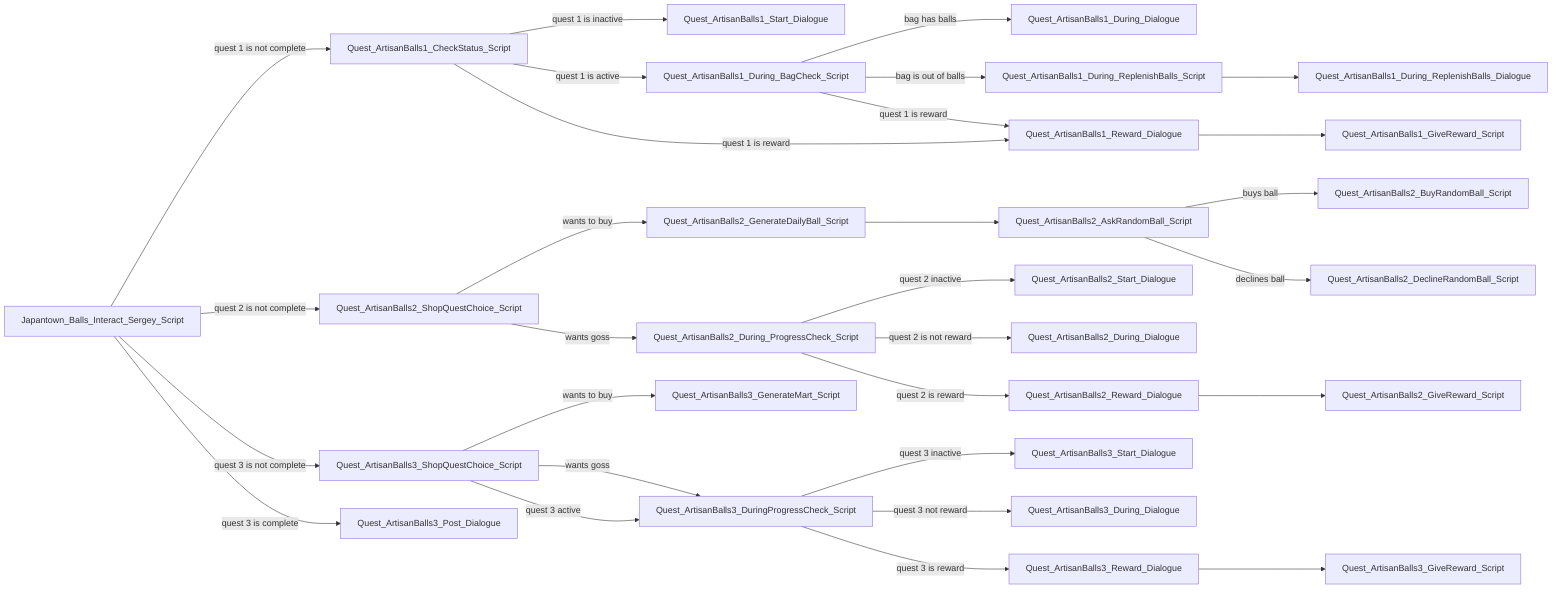 graph LR
    A[Japantown_Balls_Interact_Sergey_Script]
        
    C[Quest_ArtisanBalls1_CheckStatus_Script]
    D[Quest_ArtisanBalls1_Start_Dialogue]
    E[Quest_ArtisanBalls1_During_BagCheck_Script]
    F[Quest_ArtisanBalls1_During_Dialogue]
    G[Quest_ArtisanBalls1_During_ReplenishBalls_Script]
    H[Quest_ArtisanBalls1_During_ReplenishBalls_Dialogue]
    I[Quest_ArtisanBalls1_Reward_Dialogue]
    J[Quest_ArtisanBalls1_GiveReward_Script]
    
    K[Quest_ArtisanBalls2_ShopQuestChoice_Script]
    L[Quest_ArtisanBalls2_GenerateDailyBall_Script]
    M[Quest_ArtisanBalls2_AskRandomBall_Script]
    N[Quest_ArtisanBalls2_BuyRandomBall_Script]
    O[Quest_ArtisanBalls2_DeclineRandomBall_Script]
    P[Quest_ArtisanBalls2_Start_Dialogue]
    Q[Quest_ArtisanBalls2_During_ProgressCheck_Script]
    R[Quest_ArtisanBalls2_During_Dialogue]
    S[Quest_ArtisanBalls2_Reward_Dialogue]
    T[Quest_ArtisanBalls2_GiveReward_Script]
    
    U[Quest_ArtisanBalls3_ShopQuestChoice_Script]
    V[Quest_ArtisanBalls3_GenerateMart_Script]
    BB[Quest_ArtisanBalls3_DuringProgressCheck_Script]
    W[Quest_ArtisanBalls3_Start_Dialogue]
    X[Quest_ArtisanBalls3_During_Dialogue]
    Y[Quest_ArtisanBalls3_Reward_Dialogue]
    Z[Quest_ArtisanBalls3_GiveReward_Script]
    
    AA[Quest_ArtisanBalls3_Post_Dialogue]

    A --> |quest 1 is not complete| C --> |quest 1 is inactive| D
    C --> |quest 1 is active| E
    E --> |bag has balls| F
    E --> |bag is out of balls| G --> H
    E --> |quest 1 is reward| I --> J
    C --> |quest 1 is reward| I 
    A --> |quest 2 is not complete| K
    A --> |quest 3 is not complete| U
    A --> |quest 3 is complete| AA
    K --> |wants to buy| L --> M --> |buys ball| N
    M --> |declines ball| O
    K --> |wants goss| Q --> |quest 2 inactive| P
    Q --> |quest 2 is not reward| R
    Q --> |quest 2 is reward| S --> T
    U --> |wants to buy| V
    U --> |wants goss| BB --> |quest 3 inactive| W
    U --> |quest 3 active| BB --> |quest 3 not reward| X
    BB --> |quest 3 is reward| Y --> Z